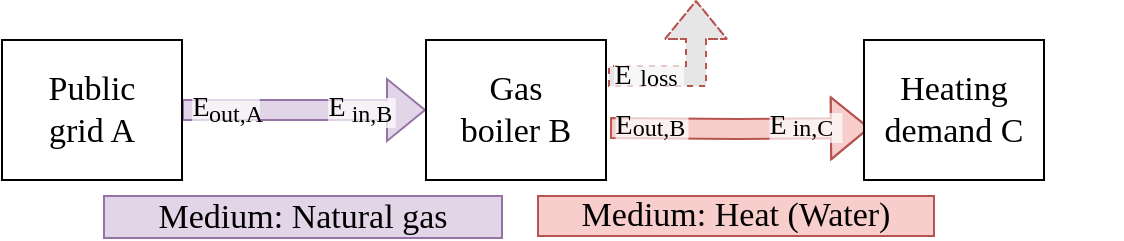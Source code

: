 <mxfile version="16.0.2" type="device"><diagram id="DHbv5ztudQriyr0SwBJZ" name="Seite-1"><mxGraphModel dx="1102" dy="1008" grid="0" gridSize="10" guides="1" tooltips="1" connect="1" arrows="1" fold="1" page="1" pageScale="1" pageWidth="827" pageHeight="1169" math="0" shadow="0"><root><mxCell id="0"/><mxCell id="1" parent="0"/><mxCell id="va8tnV4DJKam75AZW9u5-8" value="" style="edgeStyle=orthogonalEdgeStyle;rounded=0;orthogonalLoop=1;jettySize=auto;html=1;shape=flexArrow;fillColor=#e1d5e7;strokeColor=#9673a6;entryX=0;entryY=0.5;entryDx=0;entryDy=0;" parent="1" source="va8tnV4DJKam75AZW9u5-2" target="va8tnV4DJKam75AZW9u5-6" edge="1"><mxGeometry relative="1" as="geometry"><mxPoint x="210" y="405" as="targetPoint"/></mxGeometry></mxCell><mxCell id="va8tnV4DJKam75AZW9u5-2" value="Public&lt;br&gt;grid A" style="rounded=0;whiteSpace=wrap;html=1;fontFamily=Times New Roman;fontSize=17;" parent="1" vertex="1"><mxGeometry x="60" y="370" width="90" height="70" as="geometry"/></mxCell><mxCell id="va8tnV4DJKam75AZW9u5-10" value="" style="edgeStyle=orthogonalEdgeStyle;rounded=0;orthogonalLoop=1;jettySize=auto;html=1;shape=flexArrow;fillColor=#f8cecc;strokeColor=#b85450;entryX=0.033;entryY=0.629;entryDx=0;entryDy=0;entryPerimeter=0;" parent="1" target="va8tnV4DJKam75AZW9u5-7" edge="1"><mxGeometry relative="1" as="geometry"><mxPoint x="364" y="414" as="sourcePoint"/><mxPoint x="425" y="414" as="targetPoint"/></mxGeometry></mxCell><mxCell id="va8tnV4DJKam75AZW9u5-6" value="Gas&lt;br&gt;boiler B" style="rounded=0;whiteSpace=wrap;html=1;fontFamily=Times New Roman;fontSize=17;" parent="1" vertex="1"><mxGeometry x="272" y="370" width="90" height="70" as="geometry"/></mxCell><mxCell id="va8tnV4DJKam75AZW9u5-7" value="Heating&lt;br&gt;demand C" style="rounded=0;whiteSpace=wrap;html=1;fontFamily=Times New Roman;fontSize=17;" parent="1" vertex="1"><mxGeometry x="491" y="370" width="90" height="70" as="geometry"/></mxCell><mxCell id="va8tnV4DJKam75AZW9u5-14" value="Medium: Natural gas" style="rounded=0;whiteSpace=wrap;html=1;strokeColor=#9673a6;fillColor=#e1d5e7;fontFamily=Times New Roman;fontSize=17;" parent="1" vertex="1"><mxGeometry x="111" y="448" width="199" height="21" as="geometry"/></mxCell><mxCell id="va8tnV4DJKam75AZW9u5-16" value="Medium: Heat (Water)" style="rounded=0;whiteSpace=wrap;html=1;strokeColor=#b85450;fillColor=#f8cecc;fontFamily=Times New Roman;fontSize=17;" parent="1" vertex="1"><mxGeometry x="328" y="448" width="198" height="20" as="geometry"/></mxCell><mxCell id="va8tnV4DJKam75AZW9u5-18" value="" style="edgeStyle=orthogonalEdgeStyle;rounded=0;orthogonalLoop=1;jettySize=auto;html=1;shape=flexArrow;strokeColor=#b85450;dashed=1;fillColor=#E6E6E6;fontSize=14;" parent="1" edge="1"><mxGeometry x="-0.415" y="20" relative="1" as="geometry"><mxPoint x="363" y="388" as="sourcePoint"/><mxPoint x="407" y="350" as="targetPoint"/><mxPoint x="-17" y="10" as="offset"/><Array as="points"><mxPoint x="407" y="388"/></Array></mxGeometry></mxCell><mxCell id="CmLFOeKAzpevkzhxPH5K-5" value="" style="group;fontSize=12;" parent="1" vertex="1" connectable="0"><mxGeometry x="152" y="394" width="42" height="23" as="geometry"/></mxCell><mxCell id="CmLFOeKAzpevkzhxPH5K-4" value="" style="rounded=0;whiteSpace=wrap;html=1;labelBackgroundColor=none;fontFamily=Times New Roman;fontSize=10;strokeColor=none;fillColor=#FFFFFF;opacity=70;" parent="CmLFOeKAzpevkzhxPH5K-5" vertex="1"><mxGeometry x="3.073" y="5" width="33.805" height="15" as="geometry"/></mxCell><mxCell id="CmLFOeKAzpevkzhxPH5K-3" value="" style="group;labelBackgroundColor=none;" parent="CmLFOeKAzpevkzhxPH5K-5" vertex="1" connectable="0"><mxGeometry width="42" height="23" as="geometry"/></mxCell><mxCell id="CmLFOeKAzpevkzhxPH5K-1" value="&lt;font style=&quot;font-size: 14px;&quot;&gt;E&lt;/font&gt;" style="text;html=1;strokeColor=none;fillColor=none;align=center;verticalAlign=middle;whiteSpace=wrap;rounded=0;fontFamily=Times New Roman;" parent="CmLFOeKAzpevkzhxPH5K-3" vertex="1"><mxGeometry width="15.366" height="20" as="geometry"/></mxCell><mxCell id="CmLFOeKAzpevkzhxPH5K-2" value="out,A" style="text;html=1;strokeColor=none;fillColor=none;align=center;verticalAlign=middle;whiteSpace=wrap;rounded=0;fontSize=12;fontFamily=Times New Roman;labelBackgroundColor=none;" parent="CmLFOeKAzpevkzhxPH5K-5" vertex="1"><mxGeometry x="13.316" y="8" width="23.561" height="9" as="geometry"/></mxCell><mxCell id="CmLFOeKAzpevkzhxPH5K-11" value="" style="group;fontSize=14;" parent="1" vertex="1" connectable="0"><mxGeometry x="366" y="402.5" width="48" height="23" as="geometry"/></mxCell><mxCell id="CmLFOeKAzpevkzhxPH5K-13" value="" style="group;labelBackgroundColor=none;fontSize=14;" parent="CmLFOeKAzpevkzhxPH5K-11" vertex="1" connectable="0"><mxGeometry x="-3.918" width="48.0" height="23" as="geometry"/></mxCell><mxCell id="CmLFOeKAzpevkzhxPH5K-12" value="" style="rounded=0;whiteSpace=wrap;html=1;labelBackgroundColor=none;fontFamily=Times New Roman;fontSize=14;strokeColor=none;fillColor=#FFFFFF;opacity=70;" parent="CmLFOeKAzpevkzhxPH5K-13" vertex="1"><mxGeometry x="4.692" y="4" width="36.451" height="15" as="geometry"/></mxCell><mxCell id="CmLFOeKAzpevkzhxPH5K-14" value="E" style="text;html=1;strokeColor=none;fillColor=none;align=center;verticalAlign=middle;whiteSpace=wrap;rounded=0;fontFamily=Times New Roman;fontSize=14;" parent="CmLFOeKAzpevkzhxPH5K-13" vertex="1"><mxGeometry width="17.561" height="20" as="geometry"/></mxCell><mxCell id="CmLFOeKAzpevkzhxPH5K-15" value="&lt;font style=&quot;font-size: 12px;&quot;&gt;out,B&lt;/font&gt;" style="text;html=1;strokeColor=none;fillColor=none;align=center;verticalAlign=middle;whiteSpace=wrap;rounded=0;fontSize=14;fontFamily=Times New Roman;labelBackgroundColor=none;" parent="CmLFOeKAzpevkzhxPH5K-13" vertex="1"><mxGeometry x="12.737" y="7" width="26.927" height="9" as="geometry"/></mxCell><mxCell id="CmLFOeKAzpevkzhxPH5K-21" value="" style="group;fontSize=14;" parent="1" vertex="1" connectable="0"><mxGeometry x="363" y="378" width="41" height="23" as="geometry"/></mxCell><mxCell id="CmLFOeKAzpevkzhxPH5K-22" value="" style="rounded=0;whiteSpace=wrap;html=1;labelBackgroundColor=none;fontFamily=Times New Roman;fontSize=14;strokeColor=none;fillColor=#FFFFFF;opacity=70;" parent="CmLFOeKAzpevkzhxPH5K-21" vertex="1"><mxGeometry x="3" y="4" width="35" height="16" as="geometry"/></mxCell><mxCell id="CmLFOeKAzpevkzhxPH5K-23" value="" style="group;labelBackgroundColor=none;fontSize=14;" parent="CmLFOeKAzpevkzhxPH5K-21" vertex="1" connectable="0"><mxGeometry width="41" height="23" as="geometry"/></mxCell><mxCell id="CmLFOeKAzpevkzhxPH5K-24" value="E" style="text;html=1;strokeColor=none;fillColor=none;align=center;verticalAlign=middle;whiteSpace=wrap;rounded=0;fontFamily=Times New Roman;fontSize=14;" parent="CmLFOeKAzpevkzhxPH5K-23" vertex="1"><mxGeometry width="15" height="20" as="geometry"/></mxCell><mxCell id="CmLFOeKAzpevkzhxPH5K-25" value="&lt;font style=&quot;font-size: 12px&quot;&gt;loss&lt;/font&gt;" style="text;html=1;strokeColor=none;fillColor=none;align=center;verticalAlign=middle;whiteSpace=wrap;rounded=0;fontSize=14;fontFamily=Times New Roman;labelBackgroundColor=none;" parent="CmLFOeKAzpevkzhxPH5K-21" vertex="1"><mxGeometry x="14" y="6" width="23" height="10" as="geometry"/></mxCell><mxCell id="VsBzpNNa7l8tLKrSnw_6-13" value="" style="rounded=0;whiteSpace=wrap;html=1;labelBackgroundColor=none;fontFamily=Times New Roman;fontSize=14;strokeColor=none;fillColor=#FFFFFF;opacity=70;" parent="1" vertex="1"><mxGeometry x="586.59" y="398" width="33.41" height="15" as="geometry"/></mxCell><mxCell id="JewfcU4kf5goKd8vXuk1-2" value="" style="group;fontSize=12;" parent="1" vertex="1" connectable="0"><mxGeometry x="220" y="394" width="42" height="23" as="geometry"/></mxCell><mxCell id="JewfcU4kf5goKd8vXuk1-3" value="" style="rounded=0;whiteSpace=wrap;html=1;labelBackgroundColor=none;fontFamily=Times New Roman;fontSize=10;strokeColor=none;fillColor=#FFFFFF;opacity=70;" parent="JewfcU4kf5goKd8vXuk1-2" vertex="1"><mxGeometry x="3.073" y="5" width="33.805" height="15" as="geometry"/></mxCell><mxCell id="JewfcU4kf5goKd8vXuk1-4" value="" style="group;labelBackgroundColor=none;" parent="JewfcU4kf5goKd8vXuk1-2" vertex="1" connectable="0"><mxGeometry width="42" height="23" as="geometry"/></mxCell><mxCell id="JewfcU4kf5goKd8vXuk1-5" value="&lt;font style=&quot;font-size: 14px;&quot;&gt;E&lt;/font&gt;" style="text;html=1;strokeColor=none;fillColor=none;align=center;verticalAlign=middle;whiteSpace=wrap;rounded=0;fontFamily=Times New Roman;" parent="JewfcU4kf5goKd8vXuk1-4" vertex="1"><mxGeometry width="15.366" height="20" as="geometry"/></mxCell><mxCell id="JewfcU4kf5goKd8vXuk1-6" value="in,B" style="text;html=1;strokeColor=none;fillColor=none;align=center;verticalAlign=middle;whiteSpace=wrap;rounded=0;fontSize=12;fontFamily=Times New Roman;labelBackgroundColor=none;" parent="JewfcU4kf5goKd8vXuk1-2" vertex="1"><mxGeometry x="13.316" y="8" width="23.561" height="9" as="geometry"/></mxCell><mxCell id="JewfcU4kf5goKd8vXuk1-9" value="" style="group;fontSize=14;" parent="1" vertex="1" connectable="0"><mxGeometry x="443" y="402.5" width="48" height="23" as="geometry"/></mxCell><mxCell id="JewfcU4kf5goKd8vXuk1-10" value="" style="group;labelBackgroundColor=none;fontSize=14;" parent="JewfcU4kf5goKd8vXuk1-9" vertex="1" connectable="0"><mxGeometry x="-3.918" width="48.0" height="23" as="geometry"/></mxCell><mxCell id="JewfcU4kf5goKd8vXuk1-11" value="" style="rounded=0;whiteSpace=wrap;html=1;labelBackgroundColor=none;fontFamily=Times New Roman;fontSize=14;strokeColor=none;fillColor=#FFFFFF;opacity=70;" parent="JewfcU4kf5goKd8vXuk1-10" vertex="1"><mxGeometry x="4.692" y="4" width="36.451" height="15" as="geometry"/></mxCell><mxCell id="JewfcU4kf5goKd8vXuk1-12" value="E" style="text;html=1;strokeColor=none;fillColor=none;align=center;verticalAlign=middle;whiteSpace=wrap;rounded=0;fontFamily=Times New Roman;fontSize=14;" parent="JewfcU4kf5goKd8vXuk1-10" vertex="1"><mxGeometry width="17.561" height="20" as="geometry"/></mxCell><mxCell id="JewfcU4kf5goKd8vXuk1-13" value="&lt;font style=&quot;font-size: 12px&quot;&gt;in,C&lt;/font&gt;" style="text;html=1;strokeColor=none;fillColor=none;align=center;verticalAlign=middle;whiteSpace=wrap;rounded=0;fontSize=14;fontFamily=Times New Roman;labelBackgroundColor=none;" parent="JewfcU4kf5goKd8vXuk1-10" vertex="1"><mxGeometry x="12.737" y="7" width="26.927" height="9" as="geometry"/></mxCell></root></mxGraphModel></diagram></mxfile>